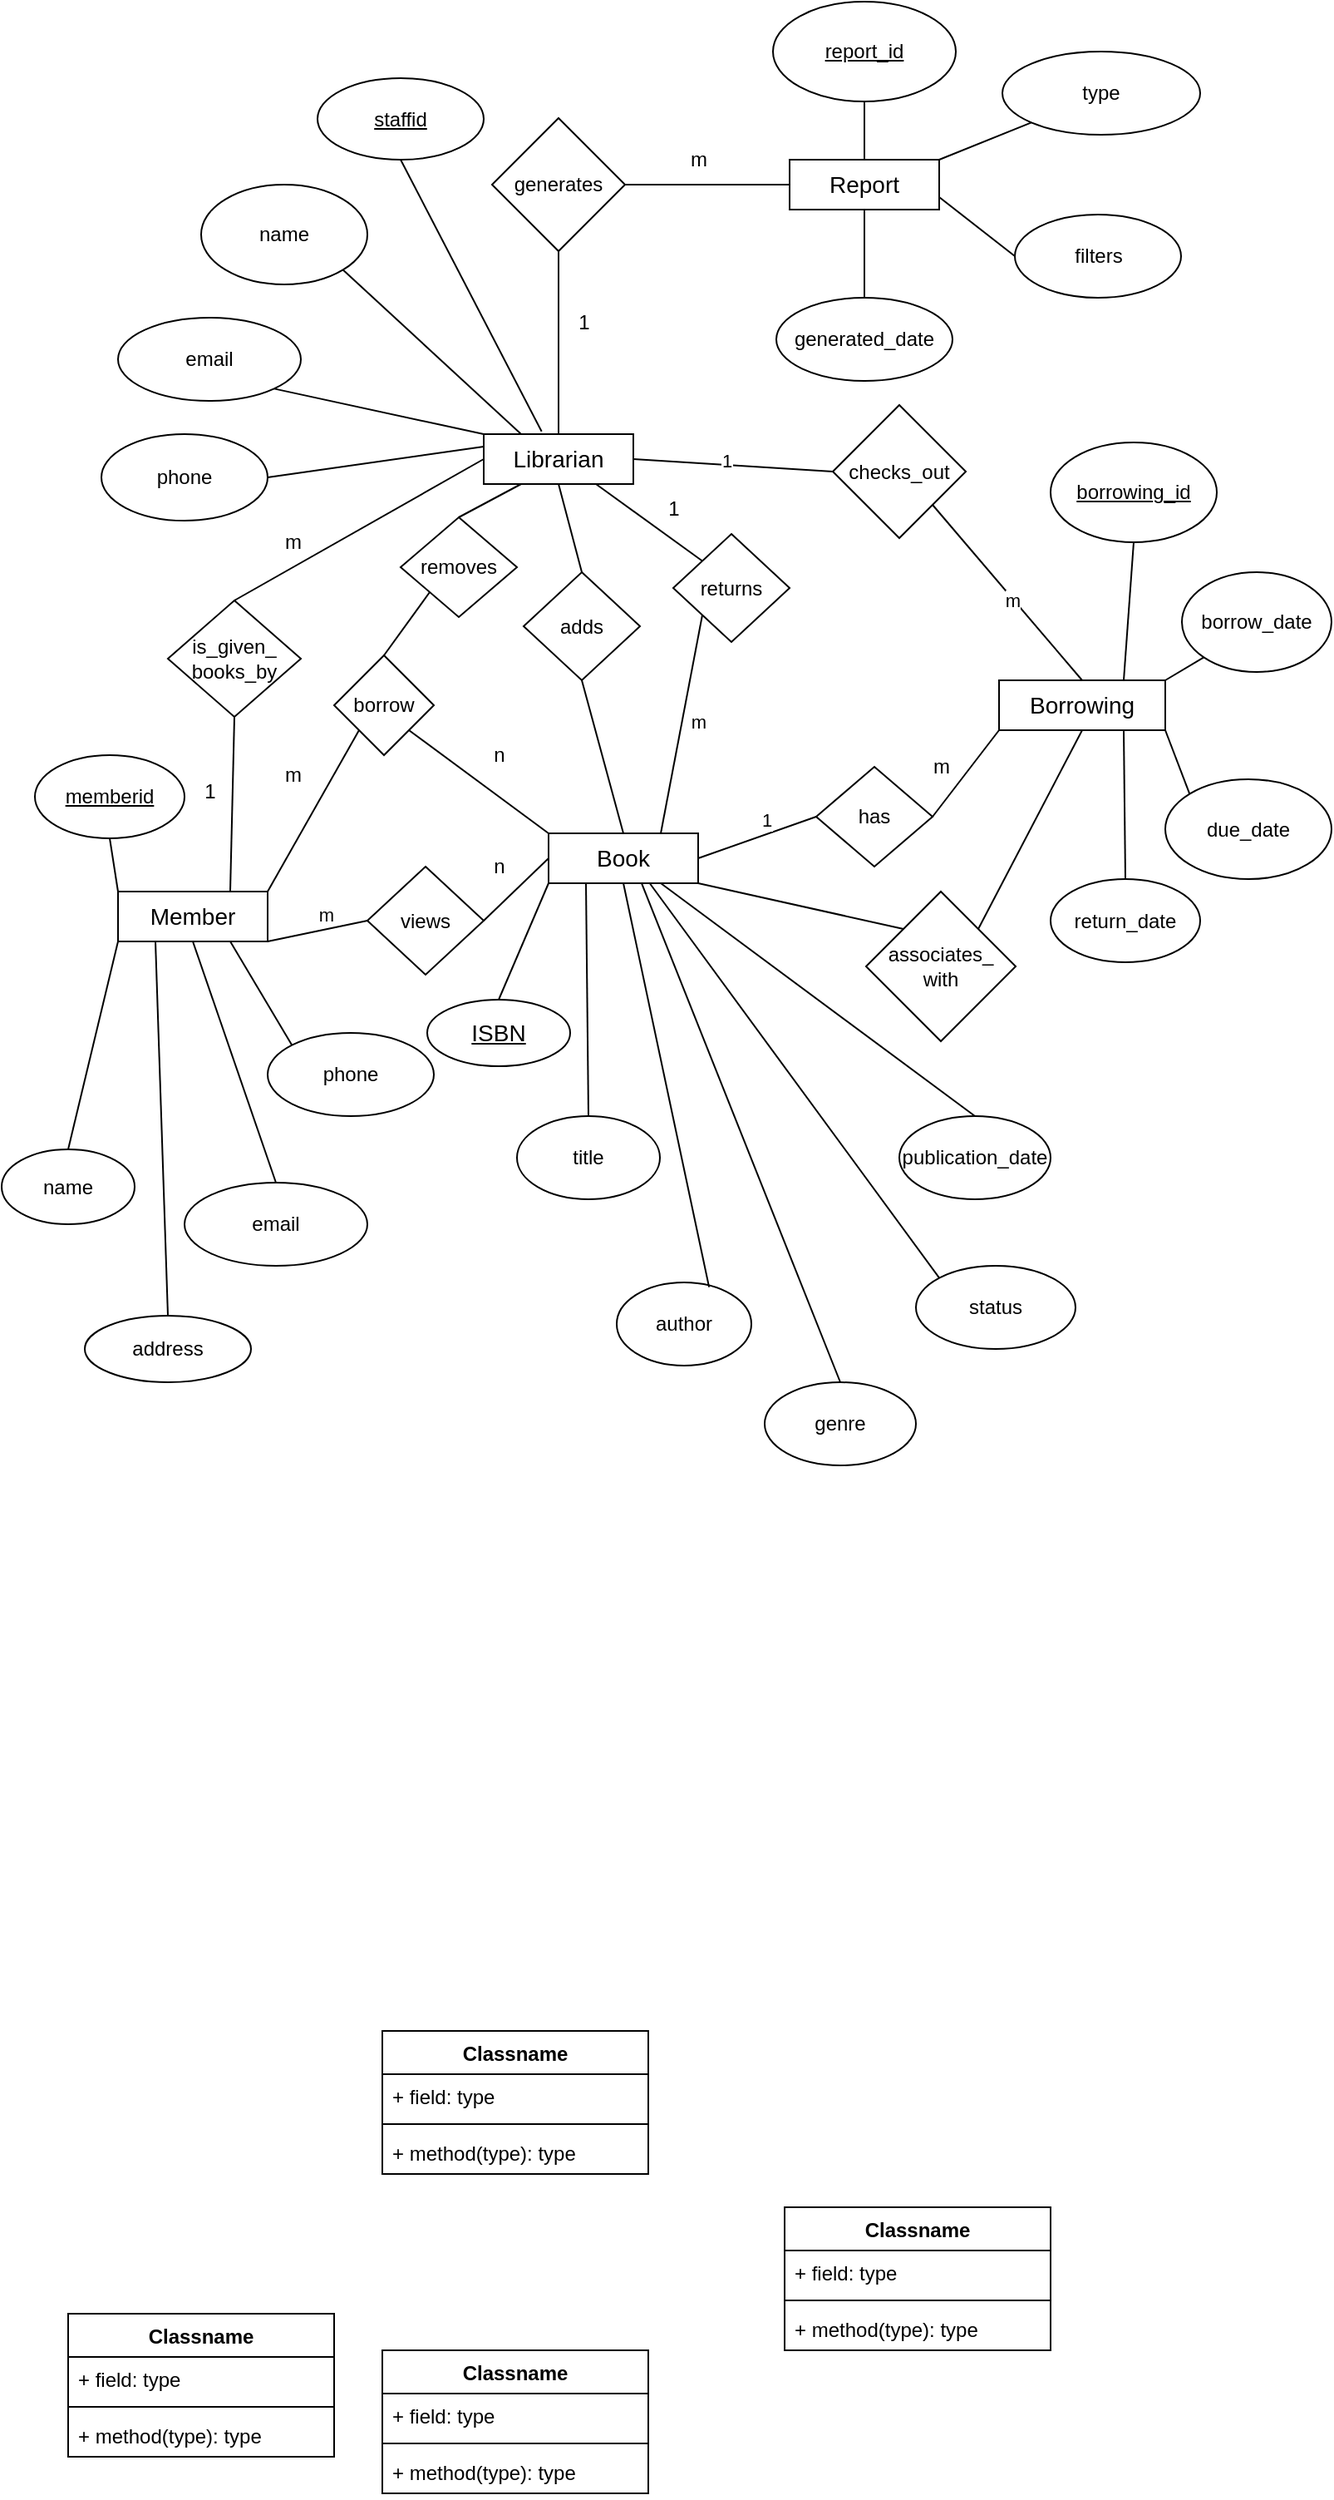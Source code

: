 <mxfile version="21.6.6" type="github">
  <diagram name="Page-1" id="8wrmEmwH4_2tLNOu9vzc">
    <mxGraphModel dx="1050" dy="566" grid="1" gridSize="10" guides="1" tooltips="1" connect="1" arrows="1" fold="1" page="1" pageScale="1" pageWidth="827" pageHeight="1169" math="0" shadow="0">
      <root>
        <mxCell id="0" />
        <mxCell id="1" parent="0" />
        <mxCell id="Mp4XWGw3tbu1l4GpmVqD-1" value="&lt;font style=&quot;font-size: 14px;&quot;&gt;Member&lt;/font&gt;" style="rounded=0;whiteSpace=wrap;html=1;" vertex="1" parent="1">
          <mxGeometry x="80" y="565" width="90" height="30" as="geometry" />
        </mxCell>
        <mxCell id="Mp4XWGw3tbu1l4GpmVqD-2" value="&lt;font style=&quot;font-size: 14px;&quot;&gt;Report&lt;/font&gt;" style="rounded=0;whiteSpace=wrap;html=1;" vertex="1" parent="1">
          <mxGeometry x="484" y="125" width="90" height="30" as="geometry" />
        </mxCell>
        <mxCell id="Mp4XWGw3tbu1l4GpmVqD-3" value="&lt;font style=&quot;font-size: 14px;&quot;&gt;Borrowing&lt;/font&gt;" style="rounded=0;whiteSpace=wrap;html=1;" vertex="1" parent="1">
          <mxGeometry x="610" y="438" width="100" height="30" as="geometry" />
        </mxCell>
        <mxCell id="Mp4XWGw3tbu1l4GpmVqD-4" value="&lt;font style=&quot;font-size: 14px;&quot;&gt;Book&lt;/font&gt;" style="rounded=0;whiteSpace=wrap;html=1;" vertex="1" parent="1">
          <mxGeometry x="339" y="530" width="90" height="30" as="geometry" />
        </mxCell>
        <mxCell id="Mp4XWGw3tbu1l4GpmVqD-5" value="&lt;font style=&quot;font-size: 14px;&quot;&gt;Librarian&lt;/font&gt;" style="rounded=0;whiteSpace=wrap;html=1;" vertex="1" parent="1">
          <mxGeometry x="300" y="290" width="90" height="30" as="geometry" />
        </mxCell>
        <mxCell id="Mp4XWGw3tbu1l4GpmVqD-6" value="views" style="rhombus;whiteSpace=wrap;html=1;" vertex="1" parent="1">
          <mxGeometry x="230" y="550" width="70" height="65" as="geometry" />
        </mxCell>
        <mxCell id="Mp4XWGw3tbu1l4GpmVqD-7" value="has" style="rhombus;whiteSpace=wrap;html=1;" vertex="1" parent="1">
          <mxGeometry x="500" y="490" width="70" height="60" as="geometry" />
        </mxCell>
        <mxCell id="Mp4XWGw3tbu1l4GpmVqD-8" value="removes" style="rhombus;whiteSpace=wrap;html=1;" vertex="1" parent="1">
          <mxGeometry x="250" y="340" width="70" height="60" as="geometry" />
        </mxCell>
        <mxCell id="Mp4XWGw3tbu1l4GpmVqD-9" value="returns" style="rhombus;whiteSpace=wrap;html=1;" vertex="1" parent="1">
          <mxGeometry x="414" y="350" width="70" height="65" as="geometry" />
        </mxCell>
        <mxCell id="Mp4XWGw3tbu1l4GpmVqD-10" value="adds" style="rhombus;whiteSpace=wrap;html=1;" vertex="1" parent="1">
          <mxGeometry x="324" y="373" width="70" height="65" as="geometry" />
        </mxCell>
        <mxCell id="Mp4XWGw3tbu1l4GpmVqD-11" value="associates_&lt;br&gt;with" style="rhombus;whiteSpace=wrap;html=1;" vertex="1" parent="1">
          <mxGeometry x="530" y="565" width="90" height="90" as="geometry" />
        </mxCell>
        <mxCell id="Mp4XWGw3tbu1l4GpmVqD-12" value="is_given_&lt;br&gt;books_by" style="rhombus;whiteSpace=wrap;html=1;" vertex="1" parent="1">
          <mxGeometry x="110" y="390" width="80" height="70" as="geometry" />
        </mxCell>
        <mxCell id="Mp4XWGw3tbu1l4GpmVqD-13" value="borrow" style="rhombus;whiteSpace=wrap;html=1;" vertex="1" parent="1">
          <mxGeometry x="210" y="423" width="60" height="60" as="geometry" />
        </mxCell>
        <mxCell id="Mp4XWGw3tbu1l4GpmVqD-14" value="generates" style="rhombus;whiteSpace=wrap;html=1;" vertex="1" parent="1">
          <mxGeometry x="305" y="100" width="80" height="80" as="geometry" />
        </mxCell>
        <mxCell id="Mp4XWGw3tbu1l4GpmVqD-16" value="" style="endArrow=none;html=1;rounded=0;exitX=1;exitY=0.5;exitDx=0;exitDy=0;entryX=0;entryY=0.5;entryDx=0;entryDy=0;" edge="1" parent="1" source="Mp4XWGw3tbu1l4GpmVqD-4" target="Mp4XWGw3tbu1l4GpmVqD-7">
          <mxGeometry width="50" height="50" relative="1" as="geometry">
            <mxPoint x="390" y="570" as="sourcePoint" />
            <mxPoint x="440" y="520" as="targetPoint" />
          </mxGeometry>
        </mxCell>
        <mxCell id="Mp4XWGw3tbu1l4GpmVqD-41" value="1" style="edgeLabel;html=1;align=center;verticalAlign=middle;resizable=0;points=[];" vertex="1" connectable="0" parent="Mp4XWGw3tbu1l4GpmVqD-16">
          <mxGeometry x="0.232" y="8" relative="1" as="geometry">
            <mxPoint as="offset" />
          </mxGeometry>
        </mxCell>
        <mxCell id="Mp4XWGw3tbu1l4GpmVqD-21" value="" style="endArrow=none;html=1;rounded=0;exitX=1;exitY=0.5;exitDx=0;exitDy=0;entryX=0;entryY=1;entryDx=0;entryDy=0;" edge="1" parent="1" source="Mp4XWGw3tbu1l4GpmVqD-7" target="Mp4XWGw3tbu1l4GpmVqD-3">
          <mxGeometry width="50" height="50" relative="1" as="geometry">
            <mxPoint x="570" y="570" as="sourcePoint" />
            <mxPoint x="620" y="520" as="targetPoint" />
          </mxGeometry>
        </mxCell>
        <mxCell id="Mp4XWGw3tbu1l4GpmVqD-22" value="" style="endArrow=none;html=1;rounded=0;exitX=1;exitY=1;exitDx=0;exitDy=0;entryX=0;entryY=0;entryDx=0;entryDy=0;" edge="1" parent="1" source="Mp4XWGw3tbu1l4GpmVqD-13" target="Mp4XWGw3tbu1l4GpmVqD-4">
          <mxGeometry width="50" height="50" relative="1" as="geometry">
            <mxPoint x="260" y="570" as="sourcePoint" />
            <mxPoint x="310" y="520" as="targetPoint" />
          </mxGeometry>
        </mxCell>
        <mxCell id="Mp4XWGw3tbu1l4GpmVqD-24" value="" style="endArrow=none;html=1;rounded=0;exitX=1;exitY=1;exitDx=0;exitDy=0;entryX=0;entryY=0.5;entryDx=0;entryDy=0;" edge="1" parent="1" source="Mp4XWGw3tbu1l4GpmVqD-1" target="Mp4XWGw3tbu1l4GpmVqD-6">
          <mxGeometry width="50" height="50" relative="1" as="geometry">
            <mxPoint x="120" y="580" as="sourcePoint" />
            <mxPoint x="184" y="620" as="targetPoint" />
          </mxGeometry>
        </mxCell>
        <mxCell id="Mp4XWGw3tbu1l4GpmVqD-37" value="m" style="edgeLabel;html=1;align=center;verticalAlign=middle;resizable=0;points=[];" vertex="1" connectable="0" parent="Mp4XWGw3tbu1l4GpmVqD-24">
          <mxGeometry x="0.225" y="9" relative="1" as="geometry">
            <mxPoint as="offset" />
          </mxGeometry>
        </mxCell>
        <mxCell id="Mp4XWGw3tbu1l4GpmVqD-25" value="" style="endArrow=none;html=1;rounded=0;exitX=0.75;exitY=0;exitDx=0;exitDy=0;entryX=0.5;entryY=1;entryDx=0;entryDy=0;" edge="1" parent="1" source="Mp4XWGw3tbu1l4GpmVqD-1" target="Mp4XWGw3tbu1l4GpmVqD-12">
          <mxGeometry width="50" height="50" relative="1" as="geometry">
            <mxPoint x="110" y="450" as="sourcePoint" />
            <mxPoint x="160" y="400" as="targetPoint" />
          </mxGeometry>
        </mxCell>
        <mxCell id="Mp4XWGw3tbu1l4GpmVqD-26" value="" style="endArrow=none;html=1;rounded=0;exitX=0.5;exitY=0;exitDx=0;exitDy=0;entryX=0;entryY=0.5;entryDx=0;entryDy=0;" edge="1" parent="1" source="Mp4XWGw3tbu1l4GpmVqD-12" target="Mp4XWGw3tbu1l4GpmVqD-5">
          <mxGeometry width="50" height="50" relative="1" as="geometry">
            <mxPoint x="150" y="290" as="sourcePoint" />
            <mxPoint x="200" y="240" as="targetPoint" />
          </mxGeometry>
        </mxCell>
        <mxCell id="Mp4XWGw3tbu1l4GpmVqD-27" value="" style="endArrow=none;html=1;rounded=0;exitX=0.5;exitY=0;exitDx=0;exitDy=0;entryX=0;entryY=1;entryDx=0;entryDy=0;" edge="1" parent="1" source="Mp4XWGw3tbu1l4GpmVqD-13" target="Mp4XWGw3tbu1l4GpmVqD-8">
          <mxGeometry width="50" height="50" relative="1" as="geometry">
            <mxPoint x="260" y="430" as="sourcePoint" />
            <mxPoint x="310" y="380" as="targetPoint" />
          </mxGeometry>
        </mxCell>
        <mxCell id="Mp4XWGw3tbu1l4GpmVqD-28" value="" style="endArrow=none;html=1;rounded=0;exitX=0.5;exitY=0;exitDx=0;exitDy=0;entryX=0.5;entryY=1;entryDx=0;entryDy=0;" edge="1" parent="1" source="Mp4XWGw3tbu1l4GpmVqD-10" target="Mp4XWGw3tbu1l4GpmVqD-5">
          <mxGeometry width="50" height="50" relative="1" as="geometry">
            <mxPoint x="370" y="300" as="sourcePoint" />
            <mxPoint x="420" y="250" as="targetPoint" />
          </mxGeometry>
        </mxCell>
        <mxCell id="Mp4XWGw3tbu1l4GpmVqD-29" value="" style="endArrow=none;html=1;rounded=0;exitX=0.75;exitY=0;exitDx=0;exitDy=0;entryX=0;entryY=1;entryDx=0;entryDy=0;" edge="1" parent="1" source="Mp4XWGw3tbu1l4GpmVqD-4" target="Mp4XWGw3tbu1l4GpmVqD-9">
          <mxGeometry width="50" height="50" relative="1" as="geometry">
            <mxPoint x="420" y="470" as="sourcePoint" />
            <mxPoint x="470" y="420" as="targetPoint" />
          </mxGeometry>
        </mxCell>
        <mxCell id="Mp4XWGw3tbu1l4GpmVqD-40" value="m" style="edgeLabel;html=1;align=center;verticalAlign=middle;resizable=0;points=[];" vertex="1" connectable="0" parent="Mp4XWGw3tbu1l4GpmVqD-29">
          <mxGeometry x="0.051" y="-9" relative="1" as="geometry">
            <mxPoint as="offset" />
          </mxGeometry>
        </mxCell>
        <mxCell id="Mp4XWGw3tbu1l4GpmVqD-30" value="" style="endArrow=none;html=1;rounded=0;exitX=0.75;exitY=1;exitDx=0;exitDy=0;entryX=0;entryY=0;entryDx=0;entryDy=0;" edge="1" parent="1" source="Mp4XWGw3tbu1l4GpmVqD-5" target="Mp4XWGw3tbu1l4GpmVqD-9">
          <mxGeometry width="50" height="50" relative="1" as="geometry">
            <mxPoint x="430" y="315" as="sourcePoint" />
            <mxPoint x="480" y="265" as="targetPoint" />
          </mxGeometry>
        </mxCell>
        <mxCell id="Mp4XWGw3tbu1l4GpmVqD-31" value="" style="endArrow=none;html=1;rounded=0;entryX=0.5;entryY=1;entryDx=0;entryDy=0;exitX=0.5;exitY=0;exitDx=0;exitDy=0;" edge="1" parent="1" source="Mp4XWGw3tbu1l4GpmVqD-4" target="Mp4XWGw3tbu1l4GpmVqD-10">
          <mxGeometry width="50" height="50" relative="1" as="geometry">
            <mxPoint x="340" y="450" as="sourcePoint" />
            <mxPoint x="390" y="400" as="targetPoint" />
          </mxGeometry>
        </mxCell>
        <mxCell id="Mp4XWGw3tbu1l4GpmVqD-32" value="" style="endArrow=none;html=1;rounded=0;exitX=0.5;exitY=0;exitDx=0;exitDy=0;entryX=0.25;entryY=1;entryDx=0;entryDy=0;" edge="1" parent="1" source="Mp4XWGw3tbu1l4GpmVqD-8" target="Mp4XWGw3tbu1l4GpmVqD-5">
          <mxGeometry width="50" height="50" relative="1" as="geometry">
            <mxPoint x="300" y="290" as="sourcePoint" />
            <mxPoint x="350" y="240" as="targetPoint" />
          </mxGeometry>
        </mxCell>
        <mxCell id="Mp4XWGw3tbu1l4GpmVqD-33" value="m" style="text;html=1;align=center;verticalAlign=middle;resizable=0;points=[];autosize=1;strokeColor=none;fillColor=none;" vertex="1" parent="1">
          <mxGeometry x="170" y="340" width="30" height="30" as="geometry" />
        </mxCell>
        <mxCell id="Mp4XWGw3tbu1l4GpmVqD-34" value="1" style="text;html=1;align=center;verticalAlign=middle;resizable=0;points=[];autosize=1;strokeColor=none;fillColor=none;" vertex="1" parent="1">
          <mxGeometry x="120" y="490" width="30" height="30" as="geometry" />
        </mxCell>
        <mxCell id="Mp4XWGw3tbu1l4GpmVqD-36" value="n" style="text;html=1;align=center;verticalAlign=middle;resizable=0;points=[];autosize=1;strokeColor=none;fillColor=none;" vertex="1" parent="1">
          <mxGeometry x="294" y="468" width="30" height="30" as="geometry" />
        </mxCell>
        <mxCell id="Mp4XWGw3tbu1l4GpmVqD-39" value="1" style="text;html=1;align=center;verticalAlign=middle;resizable=0;points=[];autosize=1;strokeColor=none;fillColor=none;" vertex="1" parent="1">
          <mxGeometry x="399" y="320" width="30" height="30" as="geometry" />
        </mxCell>
        <mxCell id="Mp4XWGw3tbu1l4GpmVqD-42" value="m" style="text;html=1;align=center;verticalAlign=middle;resizable=0;points=[];autosize=1;strokeColor=none;fillColor=none;" vertex="1" parent="1">
          <mxGeometry x="560" y="475" width="30" height="30" as="geometry" />
        </mxCell>
        <mxCell id="Mp4XWGw3tbu1l4GpmVqD-43" value="" style="endArrow=none;html=1;rounded=0;exitX=1;exitY=1;exitDx=0;exitDy=0;entryX=0;entryY=0;entryDx=0;entryDy=0;" edge="1" parent="1" source="Mp4XWGw3tbu1l4GpmVqD-4" target="Mp4XWGw3tbu1l4GpmVqD-11">
          <mxGeometry width="50" height="50" relative="1" as="geometry">
            <mxPoint x="390" y="770" as="sourcePoint" />
            <mxPoint x="440" y="720" as="targetPoint" />
          </mxGeometry>
        </mxCell>
        <mxCell id="Mp4XWGw3tbu1l4GpmVqD-44" value="" style="endArrow=none;html=1;rounded=0;exitX=1;exitY=0;exitDx=0;exitDy=0;entryX=0.5;entryY=1;entryDx=0;entryDy=0;" edge="1" parent="1" source="Mp4XWGw3tbu1l4GpmVqD-11" target="Mp4XWGw3tbu1l4GpmVqD-3">
          <mxGeometry width="50" height="50" relative="1" as="geometry">
            <mxPoint x="590" y="608" as="sourcePoint" />
            <mxPoint x="640" y="558" as="targetPoint" />
          </mxGeometry>
        </mxCell>
        <mxCell id="Mp4XWGw3tbu1l4GpmVqD-38" value="n" style="text;html=1;align=center;verticalAlign=middle;resizable=0;points=[];autosize=1;strokeColor=none;fillColor=none;" vertex="1" parent="1">
          <mxGeometry x="294" y="535" width="30" height="30" as="geometry" />
        </mxCell>
        <mxCell id="Mp4XWGw3tbu1l4GpmVqD-46" value="" style="endArrow=none;html=1;rounded=0;exitX=1;exitY=0.5;exitDx=0;exitDy=0;entryX=0;entryY=0.5;entryDx=0;entryDy=0;" edge="1" parent="1" source="Mp4XWGw3tbu1l4GpmVqD-6" target="Mp4XWGw3tbu1l4GpmVqD-4">
          <mxGeometry width="50" height="50" relative="1" as="geometry">
            <mxPoint x="230" y="505" as="sourcePoint" />
            <mxPoint x="319" y="595" as="targetPoint" />
          </mxGeometry>
        </mxCell>
        <mxCell id="Mp4XWGw3tbu1l4GpmVqD-47" value="" style="endArrow=none;html=1;rounded=0;exitX=1;exitY=0.5;exitDx=0;exitDy=0;entryX=0;entryY=0.5;entryDx=0;entryDy=0;" edge="1" parent="1" source="Mp4XWGw3tbu1l4GpmVqD-14" target="Mp4XWGw3tbu1l4GpmVqD-2">
          <mxGeometry width="50" height="50" relative="1" as="geometry">
            <mxPoint x="450" y="160" as="sourcePoint" />
            <mxPoint x="539" y="250" as="targetPoint" />
          </mxGeometry>
        </mxCell>
        <mxCell id="Mp4XWGw3tbu1l4GpmVqD-48" value="" style="endArrow=none;html=1;rounded=0;exitX=0.5;exitY=1;exitDx=0;exitDy=0;entryX=0.5;entryY=0;entryDx=0;entryDy=0;" edge="1" parent="1" source="Mp4XWGw3tbu1l4GpmVqD-14" target="Mp4XWGw3tbu1l4GpmVqD-5">
          <mxGeometry width="50" height="50" relative="1" as="geometry">
            <mxPoint x="260" y="170" as="sourcePoint" />
            <mxPoint x="349" y="260" as="targetPoint" />
          </mxGeometry>
        </mxCell>
        <mxCell id="Mp4XWGw3tbu1l4GpmVqD-49" value="1" style="text;html=1;align=center;verticalAlign=middle;resizable=0;points=[];autosize=1;strokeColor=none;fillColor=none;" vertex="1" parent="1">
          <mxGeometry x="345" y="208" width="30" height="30" as="geometry" />
        </mxCell>
        <mxCell id="Mp4XWGw3tbu1l4GpmVqD-50" value="m" style="text;html=1;align=center;verticalAlign=middle;resizable=0;points=[];autosize=1;strokeColor=none;fillColor=none;" vertex="1" parent="1">
          <mxGeometry x="414" y="110" width="30" height="30" as="geometry" />
        </mxCell>
        <mxCell id="Mp4XWGw3tbu1l4GpmVqD-51" value="checks_out" style="rhombus;whiteSpace=wrap;html=1;" vertex="1" parent="1">
          <mxGeometry x="510" y="272.5" width="80" height="80" as="geometry" />
        </mxCell>
        <mxCell id="Mp4XWGw3tbu1l4GpmVqD-52" value="" style="endArrow=none;html=1;rounded=0;exitX=1;exitY=0.5;exitDx=0;exitDy=0;entryX=0;entryY=0.5;entryDx=0;entryDy=0;" edge="1" parent="1" source="Mp4XWGw3tbu1l4GpmVqD-5" target="Mp4XWGw3tbu1l4GpmVqD-51">
          <mxGeometry width="50" height="50" relative="1" as="geometry">
            <mxPoint x="470" y="330" as="sourcePoint" />
            <mxPoint x="520" y="280" as="targetPoint" />
          </mxGeometry>
        </mxCell>
        <mxCell id="Mp4XWGw3tbu1l4GpmVqD-54" value="1" style="edgeLabel;html=1;align=center;verticalAlign=middle;resizable=0;points=[];" vertex="1" connectable="0" parent="Mp4XWGw3tbu1l4GpmVqD-52">
          <mxGeometry x="-0.073" y="3" relative="1" as="geometry">
            <mxPoint as="offset" />
          </mxGeometry>
        </mxCell>
        <mxCell id="Mp4XWGw3tbu1l4GpmVqD-53" value="" style="endArrow=none;html=1;rounded=0;exitX=1;exitY=1;exitDx=0;exitDy=0;entryX=0.5;entryY=0;entryDx=0;entryDy=0;" edge="1" parent="1" source="Mp4XWGw3tbu1l4GpmVqD-51" target="Mp4XWGw3tbu1l4GpmVqD-3">
          <mxGeometry width="50" height="50" relative="1" as="geometry">
            <mxPoint x="660" y="365" as="sourcePoint" />
            <mxPoint x="785" y="370" as="targetPoint" />
          </mxGeometry>
        </mxCell>
        <mxCell id="Mp4XWGw3tbu1l4GpmVqD-55" value="m" style="edgeLabel;html=1;align=center;verticalAlign=middle;resizable=0;points=[];" vertex="1" connectable="0" parent="Mp4XWGw3tbu1l4GpmVqD-53">
          <mxGeometry x="0.065" y="-1" relative="1" as="geometry">
            <mxPoint as="offset" />
          </mxGeometry>
        </mxCell>
        <mxCell id="Mp4XWGw3tbu1l4GpmVqD-56" value="&lt;u&gt;memberid&lt;/u&gt;" style="ellipse;whiteSpace=wrap;html=1;" vertex="1" parent="1">
          <mxGeometry x="30" y="483" width="90" height="50" as="geometry" />
        </mxCell>
        <mxCell id="Mp4XWGw3tbu1l4GpmVqD-57" value="name" style="ellipse;whiteSpace=wrap;html=1;" vertex="1" parent="1">
          <mxGeometry x="10" y="720" width="80" height="45" as="geometry" />
        </mxCell>
        <mxCell id="Mp4XWGw3tbu1l4GpmVqD-58" value="address" style="ellipse;whiteSpace=wrap;html=1;" vertex="1" parent="1">
          <mxGeometry x="60" y="820" width="100" height="40" as="geometry" />
        </mxCell>
        <mxCell id="Mp4XWGw3tbu1l4GpmVqD-59" value="email" style="ellipse;whiteSpace=wrap;html=1;" vertex="1" parent="1">
          <mxGeometry x="120" y="740" width="110" height="50" as="geometry" />
        </mxCell>
        <mxCell id="Mp4XWGw3tbu1l4GpmVqD-60" value="phone" style="ellipse;whiteSpace=wrap;html=1;" vertex="1" parent="1">
          <mxGeometry x="170" y="650" width="100" height="50" as="geometry" />
        </mxCell>
        <mxCell id="Mp4XWGw3tbu1l4GpmVqD-61" value="" style="endArrow=none;html=1;rounded=0;entryX=0.5;entryY=1;entryDx=0;entryDy=0;exitX=0;exitY=0;exitDx=0;exitDy=0;" edge="1" parent="1" source="Mp4XWGw3tbu1l4GpmVqD-1" target="Mp4XWGw3tbu1l4GpmVqD-56">
          <mxGeometry width="50" height="50" relative="1" as="geometry">
            <mxPoint x="30" y="525" as="sourcePoint" />
            <mxPoint x="80" y="475" as="targetPoint" />
          </mxGeometry>
        </mxCell>
        <mxCell id="Mp4XWGw3tbu1l4GpmVqD-62" value="" style="endArrow=none;html=1;rounded=0;exitX=0.5;exitY=0;exitDx=0;exitDy=0;entryX=0;entryY=1;entryDx=0;entryDy=0;" edge="1" parent="1" source="Mp4XWGw3tbu1l4GpmVqD-57" target="Mp4XWGw3tbu1l4GpmVqD-1">
          <mxGeometry width="50" height="50" relative="1" as="geometry">
            <mxPoint x="40" y="600" as="sourcePoint" />
            <mxPoint x="90" y="550" as="targetPoint" />
          </mxGeometry>
        </mxCell>
        <mxCell id="Mp4XWGw3tbu1l4GpmVqD-63" value="" style="endArrow=none;html=1;rounded=0;exitX=0.5;exitY=0;exitDx=0;exitDy=0;entryX=0.25;entryY=1;entryDx=0;entryDy=0;" edge="1" parent="1" source="Mp4XWGw3tbu1l4GpmVqD-58" target="Mp4XWGw3tbu1l4GpmVqD-1">
          <mxGeometry width="50" height="50" relative="1" as="geometry">
            <mxPoint x="120" y="635" as="sourcePoint" />
            <mxPoint x="170" y="585" as="targetPoint" />
          </mxGeometry>
        </mxCell>
        <mxCell id="Mp4XWGw3tbu1l4GpmVqD-64" value="" style="endArrow=none;html=1;rounded=0;exitX=0.5;exitY=0;exitDx=0;exitDy=0;entryX=0.5;entryY=1;entryDx=0;entryDy=0;" edge="1" parent="1" source="Mp4XWGw3tbu1l4GpmVqD-59" target="Mp4XWGw3tbu1l4GpmVqD-1">
          <mxGeometry width="50" height="50" relative="1" as="geometry">
            <mxPoint x="185" y="670" as="sourcePoint" />
            <mxPoint x="235" y="620" as="targetPoint" />
          </mxGeometry>
        </mxCell>
        <mxCell id="Mp4XWGw3tbu1l4GpmVqD-65" value="" style="endArrow=none;html=1;rounded=0;exitX=0.75;exitY=1;exitDx=0;exitDy=0;entryX=0;entryY=0;entryDx=0;entryDy=0;" edge="1" parent="1" source="Mp4XWGw3tbu1l4GpmVqD-1" target="Mp4XWGw3tbu1l4GpmVqD-60">
          <mxGeometry width="50" height="50" relative="1" as="geometry">
            <mxPoint x="185" y="655" as="sourcePoint" />
            <mxPoint x="235" y="605" as="targetPoint" />
          </mxGeometry>
        </mxCell>
        <mxCell id="Mp4XWGw3tbu1l4GpmVqD-35" value="m" style="text;html=1;align=center;verticalAlign=middle;resizable=0;points=[];autosize=1;strokeColor=none;fillColor=none;" vertex="1" parent="1">
          <mxGeometry x="170" y="480" width="30" height="30" as="geometry" />
        </mxCell>
        <mxCell id="Mp4XWGw3tbu1l4GpmVqD-67" value="" style="endArrow=none;html=1;rounded=0;exitX=1;exitY=0;exitDx=0;exitDy=0;entryX=0;entryY=1;entryDx=0;entryDy=0;" edge="1" parent="1" source="Mp4XWGw3tbu1l4GpmVqD-1" target="Mp4XWGw3tbu1l4GpmVqD-13">
          <mxGeometry width="50" height="50" relative="1" as="geometry">
            <mxPoint x="170" y="540" as="sourcePoint" />
            <mxPoint x="220" y="490" as="targetPoint" />
          </mxGeometry>
        </mxCell>
        <mxCell id="Mp4XWGw3tbu1l4GpmVqD-68" value="title" style="ellipse;whiteSpace=wrap;html=1;" vertex="1" parent="1">
          <mxGeometry x="320" y="700" width="86" height="50" as="geometry" />
        </mxCell>
        <mxCell id="Mp4XWGw3tbu1l4GpmVqD-69" value="publication_date" style="ellipse;whiteSpace=wrap;html=1;" vertex="1" parent="1">
          <mxGeometry x="550" y="700" width="91" height="50" as="geometry" />
        </mxCell>
        <mxCell id="Mp4XWGw3tbu1l4GpmVqD-70" value="&lt;font style=&quot;font-size: 14px;&quot;&gt;&lt;u&gt;ISBN&lt;/u&gt;&lt;/font&gt;" style="ellipse;whiteSpace=wrap;html=1;" vertex="1" parent="1">
          <mxGeometry x="266" y="630" width="86" height="40" as="geometry" />
        </mxCell>
        <mxCell id="Mp4XWGw3tbu1l4GpmVqD-71" value="author" style="ellipse;whiteSpace=wrap;html=1;" vertex="1" parent="1">
          <mxGeometry x="380" y="800" width="81" height="50" as="geometry" />
        </mxCell>
        <mxCell id="Mp4XWGw3tbu1l4GpmVqD-72" value="genre" style="ellipse;whiteSpace=wrap;html=1;" vertex="1" parent="1">
          <mxGeometry x="469" y="860" width="91" height="50" as="geometry" />
        </mxCell>
        <mxCell id="Mp4XWGw3tbu1l4GpmVqD-73" value="status" style="ellipse;whiteSpace=wrap;html=1;" vertex="1" parent="1">
          <mxGeometry x="560" y="790" width="96" height="50" as="geometry" />
        </mxCell>
        <mxCell id="Mp4XWGw3tbu1l4GpmVqD-74" value="" style="endArrow=none;html=1;rounded=0;entryX=0;entryY=1;entryDx=0;entryDy=0;exitX=0.5;exitY=0;exitDx=0;exitDy=0;" edge="1" parent="1" source="Mp4XWGw3tbu1l4GpmVqD-70" target="Mp4XWGw3tbu1l4GpmVqD-4">
          <mxGeometry width="50" height="50" relative="1" as="geometry">
            <mxPoint x="375" y="630" as="sourcePoint" />
            <mxPoint x="425" y="580" as="targetPoint" />
          </mxGeometry>
        </mxCell>
        <mxCell id="Mp4XWGw3tbu1l4GpmVqD-75" value="" style="endArrow=none;html=1;rounded=0;entryX=0.25;entryY=1;entryDx=0;entryDy=0;exitX=0.5;exitY=0;exitDx=0;exitDy=0;" edge="1" parent="1" source="Mp4XWGw3tbu1l4GpmVqD-68" target="Mp4XWGw3tbu1l4GpmVqD-4">
          <mxGeometry width="50" height="50" relative="1" as="geometry">
            <mxPoint x="375" y="645" as="sourcePoint" />
            <mxPoint x="425" y="595" as="targetPoint" />
          </mxGeometry>
        </mxCell>
        <mxCell id="Mp4XWGw3tbu1l4GpmVqD-76" value="" style="endArrow=none;html=1;rounded=0;exitX=0.75;exitY=1;exitDx=0;exitDy=0;entryX=0.5;entryY=0;entryDx=0;entryDy=0;" edge="1" parent="1" source="Mp4XWGw3tbu1l4GpmVqD-4" target="Mp4XWGw3tbu1l4GpmVqD-69">
          <mxGeometry width="50" height="50" relative="1" as="geometry">
            <mxPoint x="390" y="685" as="sourcePoint" />
            <mxPoint x="440" y="635" as="targetPoint" />
          </mxGeometry>
        </mxCell>
        <mxCell id="Mp4XWGw3tbu1l4GpmVqD-77" value="" style="endArrow=none;html=1;rounded=0;entryX=0.673;entryY=0.987;entryDx=0;entryDy=0;entryPerimeter=0;exitX=0;exitY=0;exitDx=0;exitDy=0;" edge="1" parent="1" source="Mp4XWGw3tbu1l4GpmVqD-73" target="Mp4XWGw3tbu1l4GpmVqD-4">
          <mxGeometry width="50" height="50" relative="1" as="geometry">
            <mxPoint x="440" y="730" as="sourcePoint" />
            <mxPoint x="490" y="680" as="targetPoint" />
          </mxGeometry>
        </mxCell>
        <mxCell id="Mp4XWGw3tbu1l4GpmVqD-78" value="" style="endArrow=none;html=1;rounded=0;entryX=0.5;entryY=1;entryDx=0;entryDy=0;exitX=0.686;exitY=0.056;exitDx=0;exitDy=0;exitPerimeter=0;" edge="1" parent="1" source="Mp4XWGw3tbu1l4GpmVqD-71" target="Mp4XWGw3tbu1l4GpmVqD-4">
          <mxGeometry width="50" height="50" relative="1" as="geometry">
            <mxPoint x="409" y="730" as="sourcePoint" />
            <mxPoint x="459" y="680" as="targetPoint" />
          </mxGeometry>
        </mxCell>
        <mxCell id="Mp4XWGw3tbu1l4GpmVqD-79" value="" style="endArrow=none;html=1;rounded=0;entryX=0.62;entryY=0.987;entryDx=0;entryDy=0;entryPerimeter=0;exitX=0.5;exitY=0;exitDx=0;exitDy=0;" edge="1" parent="1" source="Mp4XWGw3tbu1l4GpmVqD-72" target="Mp4XWGw3tbu1l4GpmVqD-4">
          <mxGeometry width="50" height="50" relative="1" as="geometry">
            <mxPoint x="409" y="730" as="sourcePoint" />
            <mxPoint x="459" y="680" as="targetPoint" />
          </mxGeometry>
        </mxCell>
        <mxCell id="Mp4XWGw3tbu1l4GpmVqD-80" value="due_date" style="ellipse;whiteSpace=wrap;html=1;" vertex="1" parent="1">
          <mxGeometry x="710" y="497.5" width="100" height="60" as="geometry" />
        </mxCell>
        <mxCell id="Mp4XWGw3tbu1l4GpmVqD-81" value="borrow_date" style="ellipse;whiteSpace=wrap;html=1;" vertex="1" parent="1">
          <mxGeometry x="720" y="373" width="90" height="60" as="geometry" />
        </mxCell>
        <mxCell id="Mp4XWGw3tbu1l4GpmVqD-82" value="return_date" style="ellipse;whiteSpace=wrap;html=1;" vertex="1" parent="1">
          <mxGeometry x="641" y="557.5" width="90" height="50" as="geometry" />
        </mxCell>
        <mxCell id="Mp4XWGw3tbu1l4GpmVqD-83" value="&lt;u&gt;borrowing_id&lt;/u&gt;" style="ellipse;whiteSpace=wrap;html=1;" vertex="1" parent="1">
          <mxGeometry x="641" y="295" width="100" height="60" as="geometry" />
        </mxCell>
        <mxCell id="Mp4XWGw3tbu1l4GpmVqD-84" value="" style="endArrow=none;html=1;rounded=0;exitX=1;exitY=0;exitDx=0;exitDy=0;entryX=0;entryY=1;entryDx=0;entryDy=0;" edge="1" parent="1" source="Mp4XWGw3tbu1l4GpmVqD-3" target="Mp4XWGw3tbu1l4GpmVqD-81">
          <mxGeometry width="50" height="50" relative="1" as="geometry">
            <mxPoint x="700" y="473" as="sourcePoint" />
            <mxPoint x="750" y="423" as="targetPoint" />
          </mxGeometry>
        </mxCell>
        <mxCell id="Mp4XWGw3tbu1l4GpmVqD-85" value="" style="endArrow=none;html=1;rounded=0;exitX=1;exitY=1;exitDx=0;exitDy=0;entryX=0;entryY=0;entryDx=0;entryDy=0;" edge="1" parent="1" source="Mp4XWGw3tbu1l4GpmVqD-3" target="Mp4XWGw3tbu1l4GpmVqD-80">
          <mxGeometry width="50" height="50" relative="1" as="geometry">
            <mxPoint x="710" y="490" as="sourcePoint" />
            <mxPoint x="760" y="440" as="targetPoint" />
          </mxGeometry>
        </mxCell>
        <mxCell id="Mp4XWGw3tbu1l4GpmVqD-86" value="" style="endArrow=none;html=1;rounded=0;entryX=0.75;entryY=1;entryDx=0;entryDy=0;exitX=0.5;exitY=0;exitDx=0;exitDy=0;" edge="1" parent="1" source="Mp4XWGw3tbu1l4GpmVqD-82" target="Mp4XWGw3tbu1l4GpmVqD-3">
          <mxGeometry width="50" height="50" relative="1" as="geometry">
            <mxPoint x="650" y="560" as="sourcePoint" />
            <mxPoint x="700" y="510" as="targetPoint" />
          </mxGeometry>
        </mxCell>
        <mxCell id="Mp4XWGw3tbu1l4GpmVqD-87" value="" style="endArrow=none;html=1;rounded=0;exitX=0.75;exitY=0;exitDx=0;exitDy=0;entryX=0.5;entryY=1;entryDx=0;entryDy=0;" edge="1" parent="1" source="Mp4XWGw3tbu1l4GpmVqD-3" target="Mp4XWGw3tbu1l4GpmVqD-83">
          <mxGeometry width="50" height="50" relative="1" as="geometry">
            <mxPoint x="680" y="400" as="sourcePoint" />
            <mxPoint x="730" y="350" as="targetPoint" />
          </mxGeometry>
        </mxCell>
        <mxCell id="Mp4XWGw3tbu1l4GpmVqD-88" value="name" style="ellipse;whiteSpace=wrap;html=1;" vertex="1" parent="1">
          <mxGeometry x="130" y="140" width="100" height="60" as="geometry" />
        </mxCell>
        <mxCell id="Mp4XWGw3tbu1l4GpmVqD-89" value="email" style="ellipse;whiteSpace=wrap;html=1;" vertex="1" parent="1">
          <mxGeometry x="80" y="220" width="110" height="50" as="geometry" />
        </mxCell>
        <mxCell id="Mp4XWGw3tbu1l4GpmVqD-90" value="phone" style="ellipse;whiteSpace=wrap;html=1;" vertex="1" parent="1">
          <mxGeometry x="70" y="290" width="100" height="52" as="geometry" />
        </mxCell>
        <mxCell id="Mp4XWGw3tbu1l4GpmVqD-91" value="&lt;u&gt;staffid&lt;/u&gt;" style="ellipse;whiteSpace=wrap;html=1;" vertex="1" parent="1">
          <mxGeometry x="200" y="76" width="100" height="49" as="geometry" />
        </mxCell>
        <mxCell id="Mp4XWGw3tbu1l4GpmVqD-92" value="" style="endArrow=none;html=1;rounded=0;exitX=0.5;exitY=1;exitDx=0;exitDy=0;entryX=0.387;entryY=-0.053;entryDx=0;entryDy=0;entryPerimeter=0;" edge="1" parent="1" source="Mp4XWGw3tbu1l4GpmVqD-91" target="Mp4XWGw3tbu1l4GpmVqD-5">
          <mxGeometry width="50" height="50" relative="1" as="geometry">
            <mxPoint x="260" y="230" as="sourcePoint" />
            <mxPoint x="310" y="180" as="targetPoint" />
          </mxGeometry>
        </mxCell>
        <mxCell id="Mp4XWGw3tbu1l4GpmVqD-93" value="" style="endArrow=none;html=1;rounded=0;exitX=1;exitY=1;exitDx=0;exitDy=0;entryX=0.25;entryY=0;entryDx=0;entryDy=0;" edge="1" parent="1" source="Mp4XWGw3tbu1l4GpmVqD-88" target="Mp4XWGw3tbu1l4GpmVqD-5">
          <mxGeometry width="50" height="50" relative="1" as="geometry">
            <mxPoint x="250" y="248" as="sourcePoint" />
            <mxPoint x="300" y="198" as="targetPoint" />
          </mxGeometry>
        </mxCell>
        <mxCell id="Mp4XWGw3tbu1l4GpmVqD-94" value="" style="endArrow=none;html=1;rounded=0;exitX=1;exitY=1;exitDx=0;exitDy=0;entryX=0;entryY=0;entryDx=0;entryDy=0;" edge="1" parent="1" source="Mp4XWGw3tbu1l4GpmVqD-89" target="Mp4XWGw3tbu1l4GpmVqD-5">
          <mxGeometry width="50" height="50" relative="1" as="geometry">
            <mxPoint x="225" y="279" as="sourcePoint" />
            <mxPoint x="275" y="229" as="targetPoint" />
          </mxGeometry>
        </mxCell>
        <mxCell id="Mp4XWGw3tbu1l4GpmVqD-95" value="" style="endArrow=none;html=1;rounded=0;exitX=1;exitY=0.5;exitDx=0;exitDy=0;entryX=0;entryY=0.25;entryDx=0;entryDy=0;" edge="1" parent="1" source="Mp4XWGw3tbu1l4GpmVqD-90" target="Mp4XWGw3tbu1l4GpmVqD-5">
          <mxGeometry width="50" height="50" relative="1" as="geometry">
            <mxPoint x="215" y="308" as="sourcePoint" />
            <mxPoint x="265" y="258" as="targetPoint" />
          </mxGeometry>
        </mxCell>
        <mxCell id="Mp4XWGw3tbu1l4GpmVqD-96" value="&lt;u&gt;report_id&lt;/u&gt;" style="ellipse;whiteSpace=wrap;html=1;" vertex="1" parent="1">
          <mxGeometry x="474" y="30" width="110" height="60" as="geometry" />
        </mxCell>
        <mxCell id="Mp4XWGw3tbu1l4GpmVqD-97" value="type" style="ellipse;whiteSpace=wrap;html=1;" vertex="1" parent="1">
          <mxGeometry x="612" y="60" width="119" height="50" as="geometry" />
        </mxCell>
        <mxCell id="Mp4XWGw3tbu1l4GpmVqD-98" value="filters" style="ellipse;whiteSpace=wrap;html=1;" vertex="1" parent="1">
          <mxGeometry x="619.5" y="158" width="100" height="50" as="geometry" />
        </mxCell>
        <mxCell id="Mp4XWGw3tbu1l4GpmVqD-99" value="generated_date" style="ellipse;whiteSpace=wrap;html=1;" vertex="1" parent="1">
          <mxGeometry x="476" y="208" width="106" height="50" as="geometry" />
        </mxCell>
        <mxCell id="Mp4XWGw3tbu1l4GpmVqD-100" value="" style="endArrow=none;html=1;rounded=0;entryX=0.5;entryY=1;entryDx=0;entryDy=0;exitX=0.5;exitY=0;exitDx=0;exitDy=0;" edge="1" parent="1" source="Mp4XWGw3tbu1l4GpmVqD-99" target="Mp4XWGw3tbu1l4GpmVqD-2">
          <mxGeometry width="50" height="50" relative="1" as="geometry">
            <mxPoint x="469" y="238" as="sourcePoint" />
            <mxPoint x="519" y="188" as="targetPoint" />
          </mxGeometry>
        </mxCell>
        <mxCell id="Mp4XWGw3tbu1l4GpmVqD-101" value="" style="endArrow=none;html=1;rounded=0;exitX=1;exitY=0.75;exitDx=0;exitDy=0;entryX=0;entryY=0.5;entryDx=0;entryDy=0;" edge="1" parent="1" source="Mp4XWGw3tbu1l4GpmVqD-2" target="Mp4XWGw3tbu1l4GpmVqD-98">
          <mxGeometry width="50" height="50" relative="1" as="geometry">
            <mxPoint x="600" y="160" as="sourcePoint" />
            <mxPoint x="650" y="110" as="targetPoint" />
          </mxGeometry>
        </mxCell>
        <mxCell id="Mp4XWGw3tbu1l4GpmVqD-102" value="" style="endArrow=none;html=1;rounded=0;entryX=0;entryY=1;entryDx=0;entryDy=0;" edge="1" parent="1" target="Mp4XWGw3tbu1l4GpmVqD-97">
          <mxGeometry width="50" height="50" relative="1" as="geometry">
            <mxPoint x="574" y="125" as="sourcePoint" />
            <mxPoint x="600" y="80" as="targetPoint" />
          </mxGeometry>
        </mxCell>
        <mxCell id="Mp4XWGw3tbu1l4GpmVqD-103" value="" style="endArrow=none;html=1;rounded=0;exitX=0.5;exitY=0;exitDx=0;exitDy=0;entryX=0.5;entryY=1;entryDx=0;entryDy=0;" edge="1" parent="1" source="Mp4XWGw3tbu1l4GpmVqD-2" target="Mp4XWGw3tbu1l4GpmVqD-96">
          <mxGeometry width="50" height="50" relative="1" as="geometry">
            <mxPoint x="510" y="140" as="sourcePoint" />
            <mxPoint x="560" y="90" as="targetPoint" />
          </mxGeometry>
        </mxCell>
        <mxCell id="Mp4XWGw3tbu1l4GpmVqD-104" value="Classname" style="swimlane;fontStyle=1;align=center;verticalAlign=top;childLayout=stackLayout;horizontal=1;startSize=26;horizontalStack=0;resizeParent=1;resizeParentMax=0;resizeLast=0;collapsible=1;marginBottom=0;whiteSpace=wrap;html=1;" vertex="1" parent="1">
          <mxGeometry x="239" y="1250" width="160" height="86" as="geometry" />
        </mxCell>
        <mxCell id="Mp4XWGw3tbu1l4GpmVqD-105" value="+ field: type" style="text;strokeColor=none;fillColor=none;align=left;verticalAlign=top;spacingLeft=4;spacingRight=4;overflow=hidden;rotatable=0;points=[[0,0.5],[1,0.5]];portConstraint=eastwest;whiteSpace=wrap;html=1;" vertex="1" parent="Mp4XWGw3tbu1l4GpmVqD-104">
          <mxGeometry y="26" width="160" height="26" as="geometry" />
        </mxCell>
        <mxCell id="Mp4XWGw3tbu1l4GpmVqD-106" value="" style="line;strokeWidth=1;fillColor=none;align=left;verticalAlign=middle;spacingTop=-1;spacingLeft=3;spacingRight=3;rotatable=0;labelPosition=right;points=[];portConstraint=eastwest;strokeColor=inherit;" vertex="1" parent="Mp4XWGw3tbu1l4GpmVqD-104">
          <mxGeometry y="52" width="160" height="8" as="geometry" />
        </mxCell>
        <mxCell id="Mp4XWGw3tbu1l4GpmVqD-107" value="+ method(type): type" style="text;strokeColor=none;fillColor=none;align=left;verticalAlign=top;spacingLeft=4;spacingRight=4;overflow=hidden;rotatable=0;points=[[0,0.5],[1,0.5]];portConstraint=eastwest;whiteSpace=wrap;html=1;" vertex="1" parent="Mp4XWGw3tbu1l4GpmVqD-104">
          <mxGeometry y="60" width="160" height="26" as="geometry" />
        </mxCell>
        <mxCell id="Mp4XWGw3tbu1l4GpmVqD-108" value="Classname" style="swimlane;fontStyle=1;align=center;verticalAlign=top;childLayout=stackLayout;horizontal=1;startSize=26;horizontalStack=0;resizeParent=1;resizeParentMax=0;resizeLast=0;collapsible=1;marginBottom=0;whiteSpace=wrap;html=1;" vertex="1" parent="1">
          <mxGeometry x="50" y="1420" width="160" height="86" as="geometry" />
        </mxCell>
        <mxCell id="Mp4XWGw3tbu1l4GpmVqD-109" value="+ field: type" style="text;strokeColor=none;fillColor=none;align=left;verticalAlign=top;spacingLeft=4;spacingRight=4;overflow=hidden;rotatable=0;points=[[0,0.5],[1,0.5]];portConstraint=eastwest;whiteSpace=wrap;html=1;" vertex="1" parent="Mp4XWGw3tbu1l4GpmVqD-108">
          <mxGeometry y="26" width="160" height="26" as="geometry" />
        </mxCell>
        <mxCell id="Mp4XWGw3tbu1l4GpmVqD-110" value="" style="line;strokeWidth=1;fillColor=none;align=left;verticalAlign=middle;spacingTop=-1;spacingLeft=3;spacingRight=3;rotatable=0;labelPosition=right;points=[];portConstraint=eastwest;strokeColor=inherit;" vertex="1" parent="Mp4XWGw3tbu1l4GpmVqD-108">
          <mxGeometry y="52" width="160" height="8" as="geometry" />
        </mxCell>
        <mxCell id="Mp4XWGw3tbu1l4GpmVqD-111" value="+ method(type): type" style="text;strokeColor=none;fillColor=none;align=left;verticalAlign=top;spacingLeft=4;spacingRight=4;overflow=hidden;rotatable=0;points=[[0,0.5],[1,0.5]];portConstraint=eastwest;whiteSpace=wrap;html=1;" vertex="1" parent="Mp4XWGw3tbu1l4GpmVqD-108">
          <mxGeometry y="60" width="160" height="26" as="geometry" />
        </mxCell>
        <mxCell id="Mp4XWGw3tbu1l4GpmVqD-112" value="Classname" style="swimlane;fontStyle=1;align=center;verticalAlign=top;childLayout=stackLayout;horizontal=1;startSize=26;horizontalStack=0;resizeParent=1;resizeParentMax=0;resizeLast=0;collapsible=1;marginBottom=0;whiteSpace=wrap;html=1;" vertex="1" parent="1">
          <mxGeometry x="239" y="1442" width="160" height="86" as="geometry" />
        </mxCell>
        <mxCell id="Mp4XWGw3tbu1l4GpmVqD-113" value="+ field: type" style="text;strokeColor=none;fillColor=none;align=left;verticalAlign=top;spacingLeft=4;spacingRight=4;overflow=hidden;rotatable=0;points=[[0,0.5],[1,0.5]];portConstraint=eastwest;whiteSpace=wrap;html=1;" vertex="1" parent="Mp4XWGw3tbu1l4GpmVqD-112">
          <mxGeometry y="26" width="160" height="26" as="geometry" />
        </mxCell>
        <mxCell id="Mp4XWGw3tbu1l4GpmVqD-114" value="" style="line;strokeWidth=1;fillColor=none;align=left;verticalAlign=middle;spacingTop=-1;spacingLeft=3;spacingRight=3;rotatable=0;labelPosition=right;points=[];portConstraint=eastwest;strokeColor=inherit;" vertex="1" parent="Mp4XWGw3tbu1l4GpmVqD-112">
          <mxGeometry y="52" width="160" height="8" as="geometry" />
        </mxCell>
        <mxCell id="Mp4XWGw3tbu1l4GpmVqD-115" value="+ method(type): type" style="text;strokeColor=none;fillColor=none;align=left;verticalAlign=top;spacingLeft=4;spacingRight=4;overflow=hidden;rotatable=0;points=[[0,0.5],[1,0.5]];portConstraint=eastwest;whiteSpace=wrap;html=1;" vertex="1" parent="Mp4XWGw3tbu1l4GpmVqD-112">
          <mxGeometry y="60" width="160" height="26" as="geometry" />
        </mxCell>
        <mxCell id="Mp4XWGw3tbu1l4GpmVqD-116" value="Classname" style="swimlane;fontStyle=1;align=center;verticalAlign=top;childLayout=stackLayout;horizontal=1;startSize=26;horizontalStack=0;resizeParent=1;resizeParentMax=0;resizeLast=0;collapsible=1;marginBottom=0;whiteSpace=wrap;html=1;" vertex="1" parent="1">
          <mxGeometry x="481" y="1356" width="160" height="86" as="geometry" />
        </mxCell>
        <mxCell id="Mp4XWGw3tbu1l4GpmVqD-117" value="+ field: type" style="text;strokeColor=none;fillColor=none;align=left;verticalAlign=top;spacingLeft=4;spacingRight=4;overflow=hidden;rotatable=0;points=[[0,0.5],[1,0.5]];portConstraint=eastwest;whiteSpace=wrap;html=1;" vertex="1" parent="Mp4XWGw3tbu1l4GpmVqD-116">
          <mxGeometry y="26" width="160" height="26" as="geometry" />
        </mxCell>
        <mxCell id="Mp4XWGw3tbu1l4GpmVqD-118" value="" style="line;strokeWidth=1;fillColor=none;align=left;verticalAlign=middle;spacingTop=-1;spacingLeft=3;spacingRight=3;rotatable=0;labelPosition=right;points=[];portConstraint=eastwest;strokeColor=inherit;" vertex="1" parent="Mp4XWGw3tbu1l4GpmVqD-116">
          <mxGeometry y="52" width="160" height="8" as="geometry" />
        </mxCell>
        <mxCell id="Mp4XWGw3tbu1l4GpmVqD-119" value="+ method(type): type" style="text;strokeColor=none;fillColor=none;align=left;verticalAlign=top;spacingLeft=4;spacingRight=4;overflow=hidden;rotatable=0;points=[[0,0.5],[1,0.5]];portConstraint=eastwest;whiteSpace=wrap;html=1;" vertex="1" parent="Mp4XWGw3tbu1l4GpmVqD-116">
          <mxGeometry y="60" width="160" height="26" as="geometry" />
        </mxCell>
      </root>
    </mxGraphModel>
  </diagram>
</mxfile>
